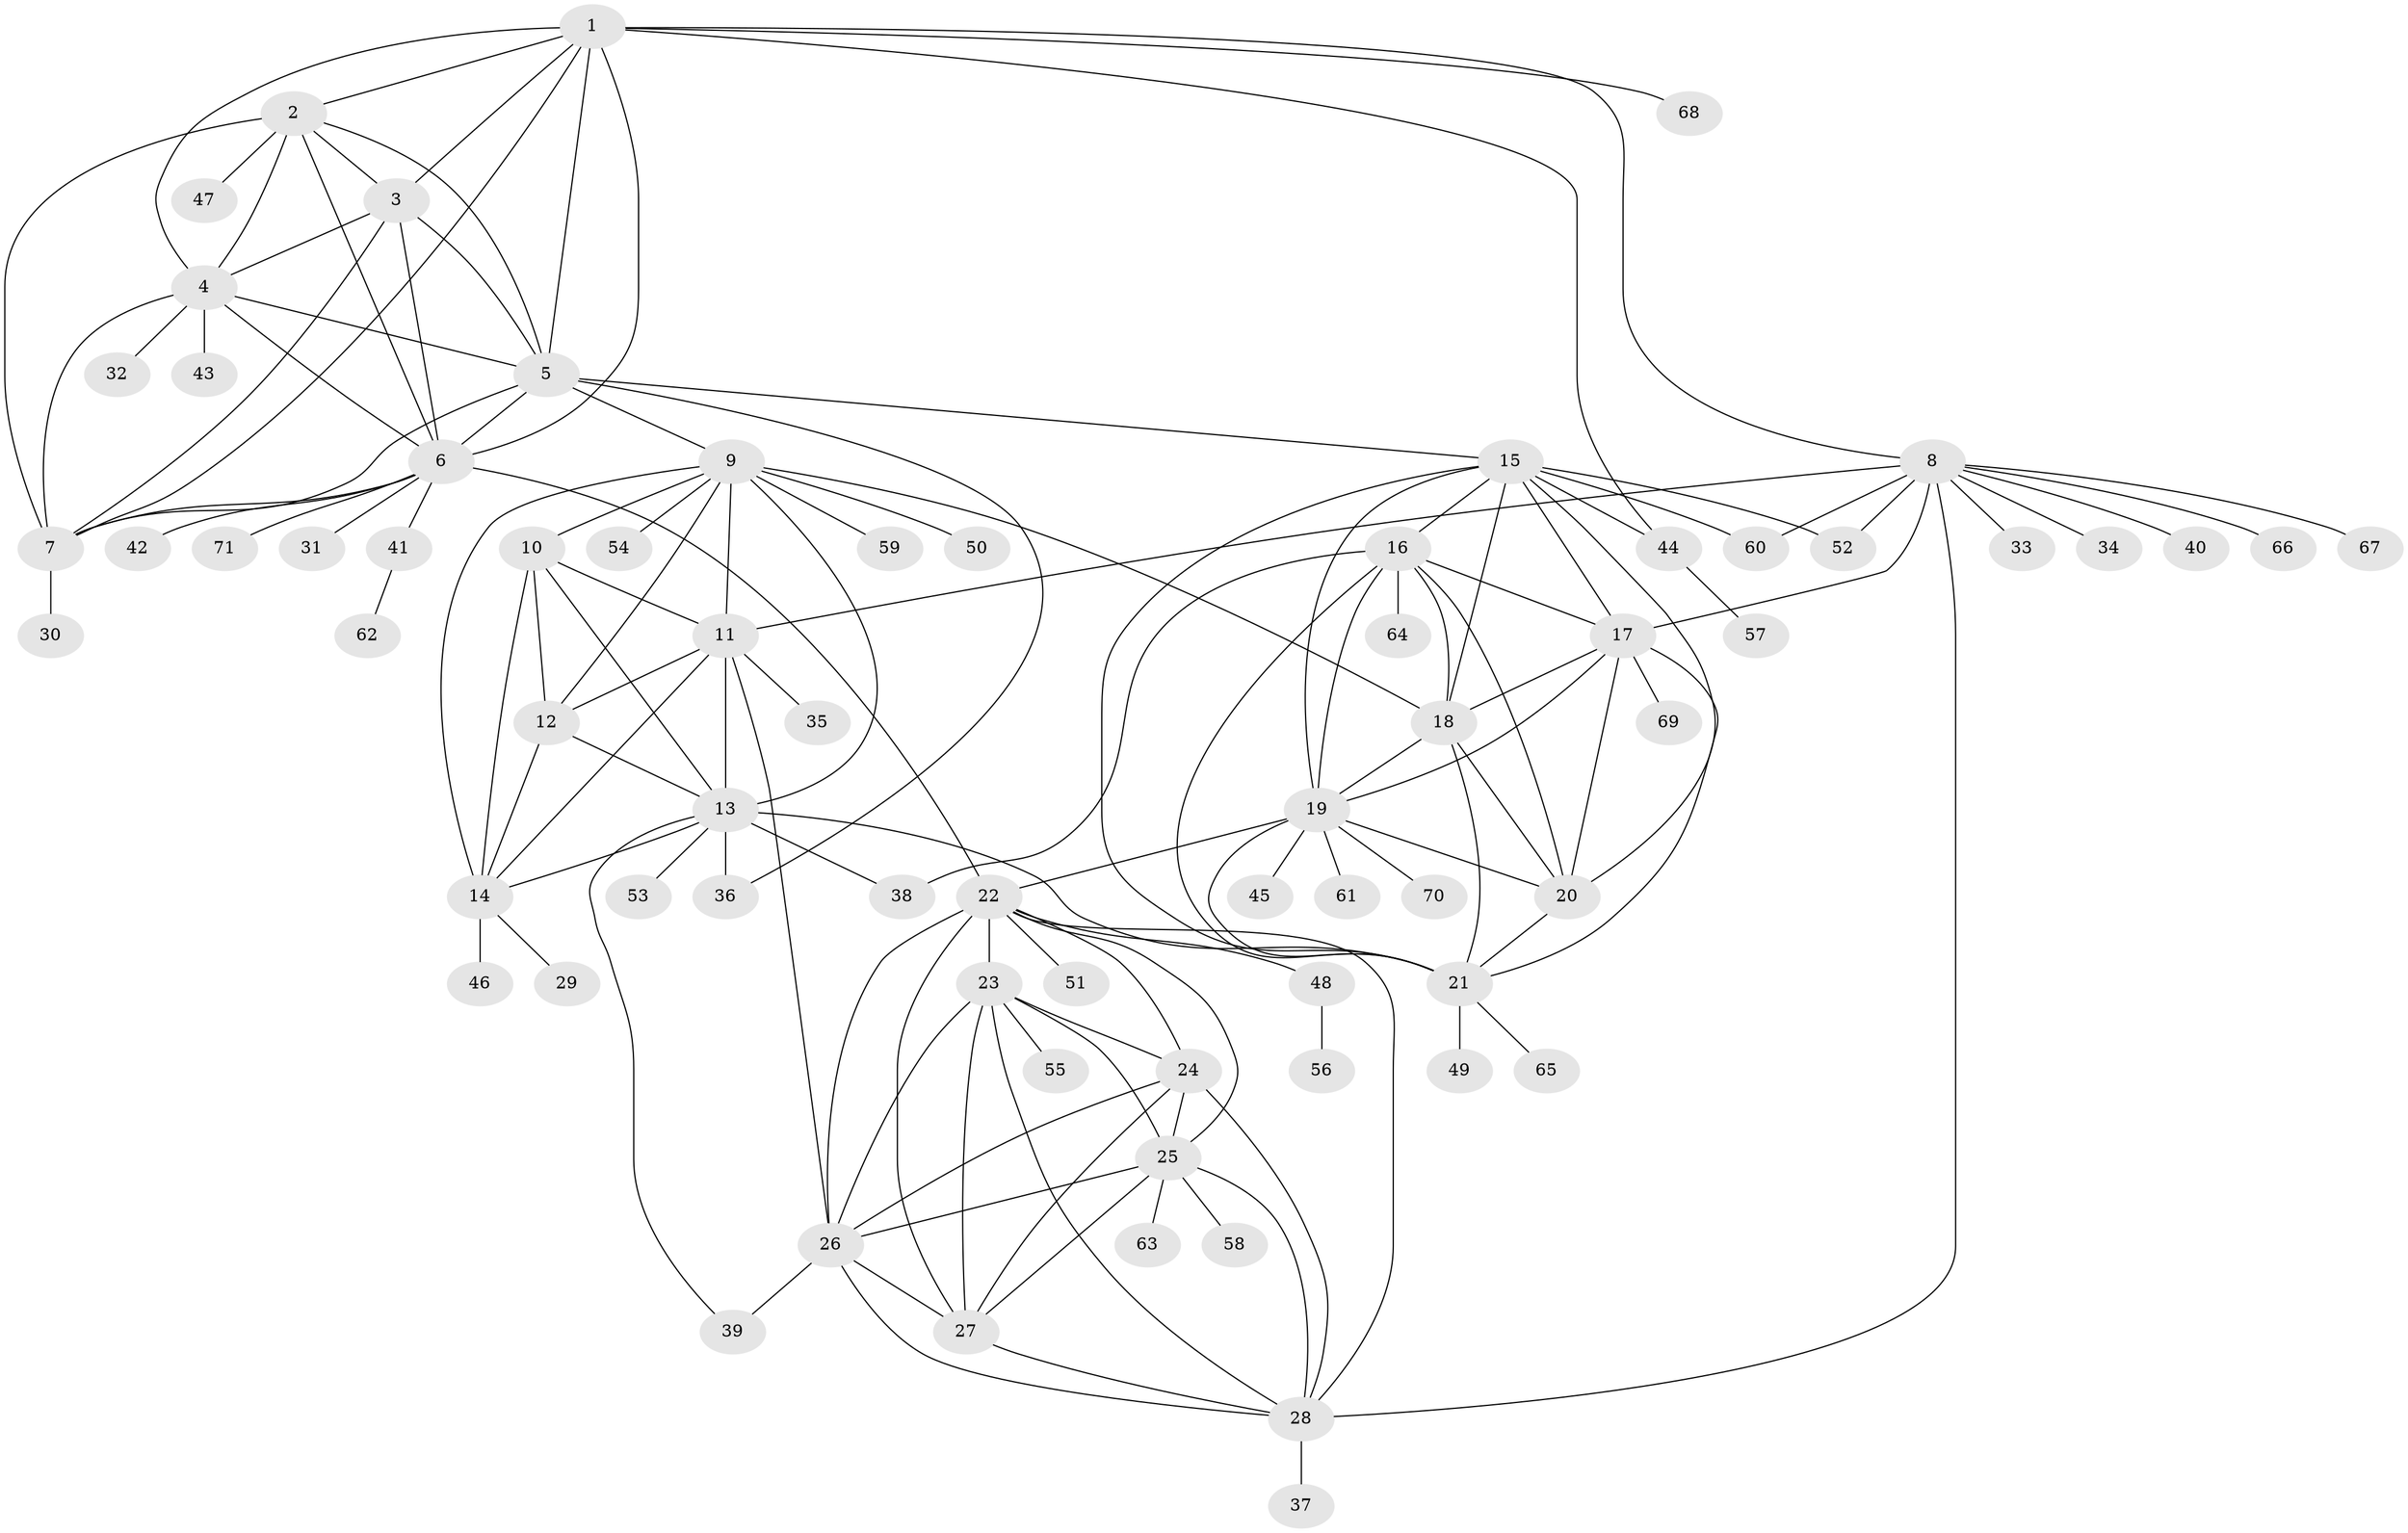 // original degree distribution, {10: 0.04225352112676056, 9: 0.04929577464788732, 7: 0.035211267605633804, 12: 0.02112676056338028, 11: 0.028169014084507043, 8: 0.04929577464788732, 14: 0.007042253521126761, 6: 0.007042253521126761, 13: 0.007042253521126761, 1: 0.5985915492957746, 2: 0.14084507042253522, 3: 0.014084507042253521}
// Generated by graph-tools (version 1.1) at 2025/37/03/09/25 02:37:19]
// undirected, 71 vertices, 138 edges
graph export_dot {
graph [start="1"]
  node [color=gray90,style=filled];
  1;
  2;
  3;
  4;
  5;
  6;
  7;
  8;
  9;
  10;
  11;
  12;
  13;
  14;
  15;
  16;
  17;
  18;
  19;
  20;
  21;
  22;
  23;
  24;
  25;
  26;
  27;
  28;
  29;
  30;
  31;
  32;
  33;
  34;
  35;
  36;
  37;
  38;
  39;
  40;
  41;
  42;
  43;
  44;
  45;
  46;
  47;
  48;
  49;
  50;
  51;
  52;
  53;
  54;
  55;
  56;
  57;
  58;
  59;
  60;
  61;
  62;
  63;
  64;
  65;
  66;
  67;
  68;
  69;
  70;
  71;
  1 -- 2 [weight=1.0];
  1 -- 3 [weight=1.0];
  1 -- 4 [weight=1.0];
  1 -- 5 [weight=1.0];
  1 -- 6 [weight=1.0];
  1 -- 7 [weight=1.0];
  1 -- 8 [weight=1.0];
  1 -- 44 [weight=1.0];
  1 -- 68 [weight=1.0];
  2 -- 3 [weight=1.0];
  2 -- 4 [weight=1.0];
  2 -- 5 [weight=1.0];
  2 -- 6 [weight=1.0];
  2 -- 7 [weight=1.0];
  2 -- 47 [weight=2.0];
  3 -- 4 [weight=1.0];
  3 -- 5 [weight=1.0];
  3 -- 6 [weight=1.0];
  3 -- 7 [weight=1.0];
  4 -- 5 [weight=1.0];
  4 -- 6 [weight=1.0];
  4 -- 7 [weight=1.0];
  4 -- 32 [weight=1.0];
  4 -- 43 [weight=2.0];
  5 -- 6 [weight=1.0];
  5 -- 7 [weight=1.0];
  5 -- 9 [weight=1.0];
  5 -- 15 [weight=1.0];
  5 -- 36 [weight=1.0];
  6 -- 7 [weight=1.0];
  6 -- 22 [weight=1.0];
  6 -- 31 [weight=1.0];
  6 -- 41 [weight=1.0];
  6 -- 42 [weight=1.0];
  6 -- 71 [weight=1.0];
  7 -- 30 [weight=4.0];
  8 -- 11 [weight=1.0];
  8 -- 17 [weight=1.0];
  8 -- 28 [weight=1.0];
  8 -- 33 [weight=1.0];
  8 -- 34 [weight=2.0];
  8 -- 40 [weight=2.0];
  8 -- 52 [weight=1.0];
  8 -- 60 [weight=4.0];
  8 -- 66 [weight=1.0];
  8 -- 67 [weight=1.0];
  9 -- 10 [weight=1.0];
  9 -- 11 [weight=2.0];
  9 -- 12 [weight=1.0];
  9 -- 13 [weight=1.0];
  9 -- 14 [weight=1.0];
  9 -- 18 [weight=1.0];
  9 -- 50 [weight=1.0];
  9 -- 54 [weight=1.0];
  9 -- 59 [weight=1.0];
  10 -- 11 [weight=4.0];
  10 -- 12 [weight=1.0];
  10 -- 13 [weight=1.0];
  10 -- 14 [weight=1.0];
  11 -- 12 [weight=2.0];
  11 -- 13 [weight=2.0];
  11 -- 14 [weight=2.0];
  11 -- 26 [weight=1.0];
  11 -- 35 [weight=1.0];
  12 -- 13 [weight=1.0];
  12 -- 14 [weight=1.0];
  13 -- 14 [weight=1.0];
  13 -- 21 [weight=1.0];
  13 -- 36 [weight=1.0];
  13 -- 38 [weight=1.0];
  13 -- 39 [weight=1.0];
  13 -- 53 [weight=1.0];
  14 -- 29 [weight=1.0];
  14 -- 46 [weight=6.0];
  15 -- 16 [weight=1.0];
  15 -- 17 [weight=1.0];
  15 -- 18 [weight=1.0];
  15 -- 19 [weight=1.0];
  15 -- 20 [weight=1.0];
  15 -- 21 [weight=1.0];
  15 -- 44 [weight=1.0];
  15 -- 52 [weight=1.0];
  15 -- 60 [weight=1.0];
  16 -- 17 [weight=1.0];
  16 -- 18 [weight=1.0];
  16 -- 19 [weight=1.0];
  16 -- 20 [weight=1.0];
  16 -- 21 [weight=1.0];
  16 -- 38 [weight=2.0];
  16 -- 64 [weight=1.0];
  17 -- 18 [weight=1.0];
  17 -- 19 [weight=1.0];
  17 -- 20 [weight=1.0];
  17 -- 21 [weight=1.0];
  17 -- 69 [weight=1.0];
  18 -- 19 [weight=1.0];
  18 -- 20 [weight=3.0];
  18 -- 21 [weight=1.0];
  19 -- 20 [weight=1.0];
  19 -- 21 [weight=1.0];
  19 -- 22 [weight=1.0];
  19 -- 45 [weight=1.0];
  19 -- 61 [weight=1.0];
  19 -- 70 [weight=1.0];
  20 -- 21 [weight=1.0];
  21 -- 49 [weight=1.0];
  21 -- 65 [weight=1.0];
  22 -- 23 [weight=1.0];
  22 -- 24 [weight=1.0];
  22 -- 25 [weight=1.0];
  22 -- 26 [weight=1.0];
  22 -- 27 [weight=1.0];
  22 -- 28 [weight=1.0];
  22 -- 48 [weight=1.0];
  22 -- 51 [weight=1.0];
  23 -- 24 [weight=1.0];
  23 -- 25 [weight=1.0];
  23 -- 26 [weight=1.0];
  23 -- 27 [weight=1.0];
  23 -- 28 [weight=1.0];
  23 -- 55 [weight=1.0];
  24 -- 25 [weight=1.0];
  24 -- 26 [weight=3.0];
  24 -- 27 [weight=1.0];
  24 -- 28 [weight=1.0];
  25 -- 26 [weight=1.0];
  25 -- 27 [weight=1.0];
  25 -- 28 [weight=1.0];
  25 -- 58 [weight=1.0];
  25 -- 63 [weight=1.0];
  26 -- 27 [weight=1.0];
  26 -- 28 [weight=1.0];
  26 -- 39 [weight=1.0];
  27 -- 28 [weight=1.0];
  28 -- 37 [weight=5.0];
  41 -- 62 [weight=1.0];
  44 -- 57 [weight=1.0];
  48 -- 56 [weight=1.0];
}
